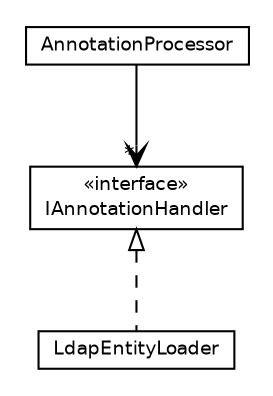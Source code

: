 #!/usr/local/bin/dot
#
# Class diagram 
# Generated by UmlGraph version 4.6 (http://www.spinellis.gr/sw/umlgraph)
#

digraph G {
	edge [fontname="Helvetica",fontsize=10,labelfontname="Helvetica",labelfontsize=10];
	node [fontname="Helvetica",fontsize=10,shape=plaintext];
	// ca.tnt.ldaputils.annotations.processing.AnnotationProcessor
	c120 [label=<<table border="0" cellborder="1" cellspacing="0" cellpadding="2" port="p" href="./AnnotationProcessor.html">
		<tr><td><table border="0" cellspacing="0" cellpadding="1">
			<tr><td> AnnotationProcessor </td></tr>
		</table></td></tr>
		</table>>, fontname="Helvetica", fontcolor="black", fontsize=9.0];
	// ca.tnt.ldaputils.annotations.processing.LdapEntityLoader
	c121 [label=<<table border="0" cellborder="1" cellspacing="0" cellpadding="2" port="p" href="./LdapEntityLoader.html">
		<tr><td><table border="0" cellspacing="0" cellpadding="1">
			<tr><td> LdapEntityLoader </td></tr>
		</table></td></tr>
		</table>>, fontname="Helvetica", fontcolor="black", fontsize=9.0];
	// ca.tnt.ldaputils.annotations.processing.IAnnotationHandler
	c122 [label=<<table border="0" cellborder="1" cellspacing="0" cellpadding="2" port="p" href="./IAnnotationHandler.html">
		<tr><td><table border="0" cellspacing="0" cellpadding="1">
			<tr><td> &laquo;interface&raquo; </td></tr>
			<tr><td> IAnnotationHandler </td></tr>
		</table></td></tr>
		</table>>, fontname="Helvetica", fontcolor="black", fontsize=9.0];
	//ca.tnt.ldaputils.annotations.processing.LdapEntityLoader implements ca.tnt.ldaputils.annotations.processing.IAnnotationHandler
	c122:p -> c121:p [dir=back,arrowtail=empty,style=dashed];
	// ca.tnt.ldaputils.annotations.processing.AnnotationProcessor NAVASSOC ca.tnt.ldaputils.annotations.processing.IAnnotationHandler
	c120:p -> c122:p [taillabel="", label="", headlabel="*", fontname="Helvetica", fontcolor="black", fontsize=10.0, color="black", arrowhead=open];
}

